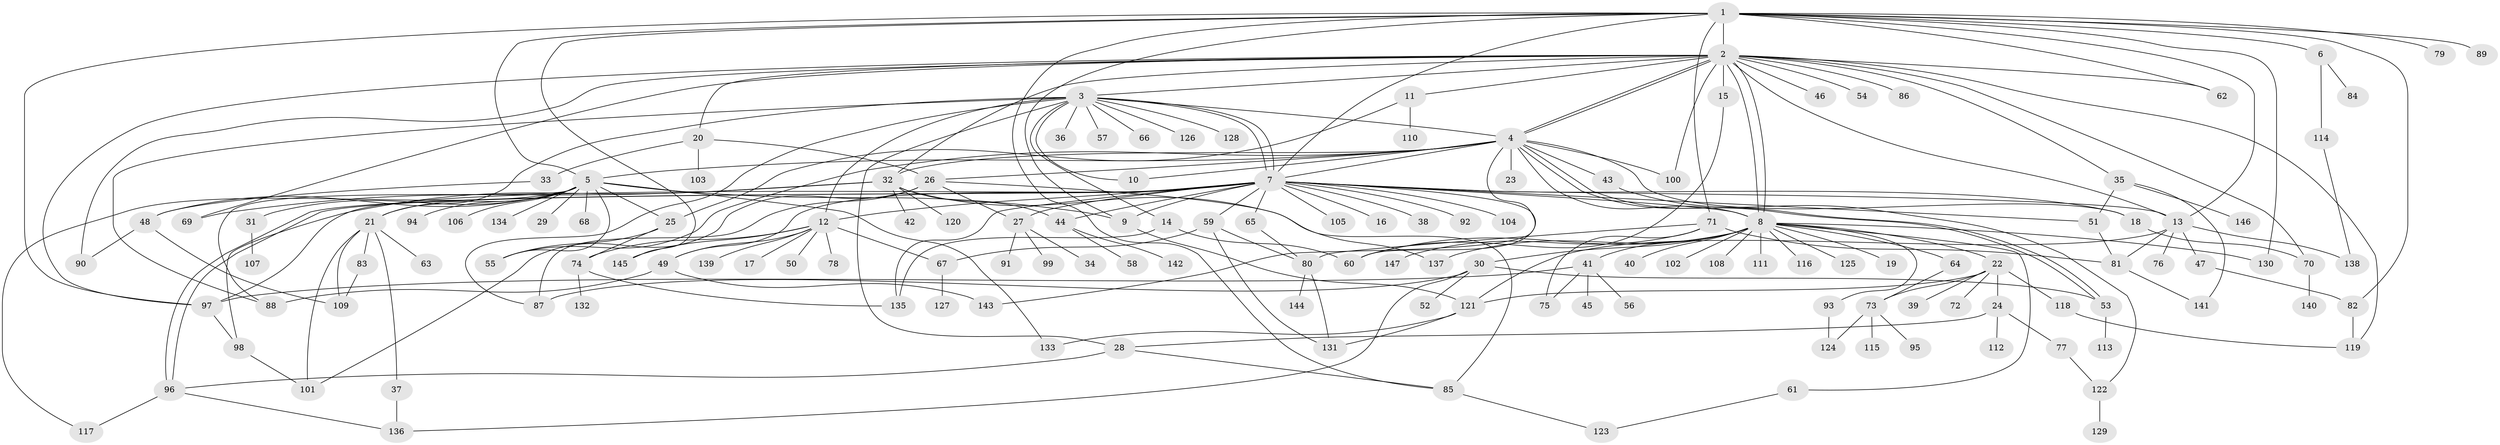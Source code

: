 // coarse degree distribution, {16: 0.008928571428571428, 25: 0.008928571428571428, 17: 0.008928571428571428, 14: 0.017857142857142856, 3: 0.09821428571428571, 24: 0.008928571428571428, 19: 0.008928571428571428, 6: 0.026785714285714284, 2: 0.1875, 12: 0.008928571428571428, 7: 0.017857142857142856, 4: 0.11607142857142858, 1: 0.44642857142857145, 9: 0.008928571428571428, 5: 0.026785714285714284}
// Generated by graph-tools (version 1.1) at 2025/23/03/03/25 07:23:54]
// undirected, 147 vertices, 230 edges
graph export_dot {
graph [start="1"]
  node [color=gray90,style=filled];
  1;
  2;
  3;
  4;
  5;
  6;
  7;
  8;
  9;
  10;
  11;
  12;
  13;
  14;
  15;
  16;
  17;
  18;
  19;
  20;
  21;
  22;
  23;
  24;
  25;
  26;
  27;
  28;
  29;
  30;
  31;
  32;
  33;
  34;
  35;
  36;
  37;
  38;
  39;
  40;
  41;
  42;
  43;
  44;
  45;
  46;
  47;
  48;
  49;
  50;
  51;
  52;
  53;
  54;
  55;
  56;
  57;
  58;
  59;
  60;
  61;
  62;
  63;
  64;
  65;
  66;
  67;
  68;
  69;
  70;
  71;
  72;
  73;
  74;
  75;
  76;
  77;
  78;
  79;
  80;
  81;
  82;
  83;
  84;
  85;
  86;
  87;
  88;
  89;
  90;
  91;
  92;
  93;
  94;
  95;
  96;
  97;
  98;
  99;
  100;
  101;
  102;
  103;
  104;
  105;
  106;
  107;
  108;
  109;
  110;
  111;
  112;
  113;
  114;
  115;
  116;
  117;
  118;
  119;
  120;
  121;
  122;
  123;
  124;
  125;
  126;
  127;
  128;
  129;
  130;
  131;
  132;
  133;
  134;
  135;
  136;
  137;
  138;
  139;
  140;
  141;
  142;
  143;
  144;
  145;
  146;
  147;
  1 -- 2;
  1 -- 5;
  1 -- 6;
  1 -- 7;
  1 -- 9;
  1 -- 13;
  1 -- 62;
  1 -- 71;
  1 -- 79;
  1 -- 82;
  1 -- 85;
  1 -- 89;
  1 -- 97;
  1 -- 130;
  1 -- 145;
  2 -- 3;
  2 -- 4;
  2 -- 4;
  2 -- 8;
  2 -- 8;
  2 -- 11;
  2 -- 13;
  2 -- 15;
  2 -- 20;
  2 -- 32;
  2 -- 35;
  2 -- 46;
  2 -- 54;
  2 -- 62;
  2 -- 69;
  2 -- 70;
  2 -- 86;
  2 -- 90;
  2 -- 97;
  2 -- 100;
  2 -- 119;
  3 -- 4;
  3 -- 7;
  3 -- 7;
  3 -- 10;
  3 -- 12;
  3 -- 14;
  3 -- 21;
  3 -- 28;
  3 -- 36;
  3 -- 57;
  3 -- 66;
  3 -- 87;
  3 -- 88;
  3 -- 126;
  3 -- 128;
  4 -- 5;
  4 -- 7;
  4 -- 8;
  4 -- 10;
  4 -- 18;
  4 -- 23;
  4 -- 26;
  4 -- 32;
  4 -- 43;
  4 -- 53;
  4 -- 53;
  4 -- 55;
  4 -- 100;
  4 -- 143;
  5 -- 9;
  5 -- 21;
  5 -- 25;
  5 -- 29;
  5 -- 31;
  5 -- 48;
  5 -- 55;
  5 -- 68;
  5 -- 88;
  5 -- 94;
  5 -- 106;
  5 -- 117;
  5 -- 133;
  5 -- 134;
  6 -- 84;
  6 -- 114;
  7 -- 8;
  7 -- 9;
  7 -- 12;
  7 -- 13;
  7 -- 16;
  7 -- 18;
  7 -- 27;
  7 -- 38;
  7 -- 44;
  7 -- 49;
  7 -- 51;
  7 -- 59;
  7 -- 60;
  7 -- 65;
  7 -- 92;
  7 -- 96;
  7 -- 96;
  7 -- 97;
  7 -- 104;
  7 -- 105;
  7 -- 135;
  8 -- 19;
  8 -- 22;
  8 -- 30;
  8 -- 40;
  8 -- 41;
  8 -- 60;
  8 -- 61;
  8 -- 64;
  8 -- 93;
  8 -- 102;
  8 -- 108;
  8 -- 111;
  8 -- 116;
  8 -- 125;
  8 -- 130;
  8 -- 137;
  9 -- 121;
  11 -- 25;
  11 -- 110;
  12 -- 17;
  12 -- 49;
  12 -- 50;
  12 -- 67;
  12 -- 74;
  12 -- 78;
  12 -- 139;
  12 -- 145;
  13 -- 47;
  13 -- 76;
  13 -- 81;
  13 -- 121;
  13 -- 138;
  14 -- 60;
  14 -- 135;
  15 -- 60;
  18 -- 70;
  20 -- 26;
  20 -- 33;
  20 -- 103;
  21 -- 37;
  21 -- 63;
  21 -- 83;
  21 -- 101;
  21 -- 109;
  22 -- 24;
  22 -- 39;
  22 -- 72;
  22 -- 73;
  22 -- 118;
  22 -- 121;
  24 -- 28;
  24 -- 77;
  24 -- 112;
  25 -- 55;
  25 -- 74;
  26 -- 27;
  26 -- 87;
  26 -- 101;
  26 -- 137;
  27 -- 34;
  27 -- 91;
  27 -- 99;
  28 -- 85;
  28 -- 96;
  30 -- 52;
  30 -- 53;
  30 -- 87;
  30 -- 136;
  31 -- 107;
  32 -- 42;
  32 -- 44;
  32 -- 69;
  32 -- 85;
  32 -- 98;
  32 -- 120;
  33 -- 48;
  35 -- 51;
  35 -- 141;
  35 -- 146;
  37 -- 136;
  41 -- 45;
  41 -- 56;
  41 -- 75;
  41 -- 97;
  43 -- 122;
  44 -- 58;
  44 -- 142;
  47 -- 82;
  48 -- 90;
  48 -- 109;
  49 -- 88;
  49 -- 143;
  51 -- 81;
  53 -- 113;
  59 -- 67;
  59 -- 80;
  59 -- 131;
  61 -- 123;
  64 -- 73;
  65 -- 80;
  67 -- 127;
  70 -- 140;
  71 -- 75;
  71 -- 80;
  71 -- 81;
  71 -- 147;
  73 -- 95;
  73 -- 115;
  73 -- 124;
  74 -- 132;
  74 -- 135;
  77 -- 122;
  80 -- 131;
  80 -- 144;
  81 -- 141;
  82 -- 119;
  83 -- 109;
  85 -- 123;
  93 -- 124;
  96 -- 117;
  96 -- 136;
  97 -- 98;
  98 -- 101;
  114 -- 138;
  118 -- 119;
  121 -- 131;
  121 -- 133;
  122 -- 129;
}
